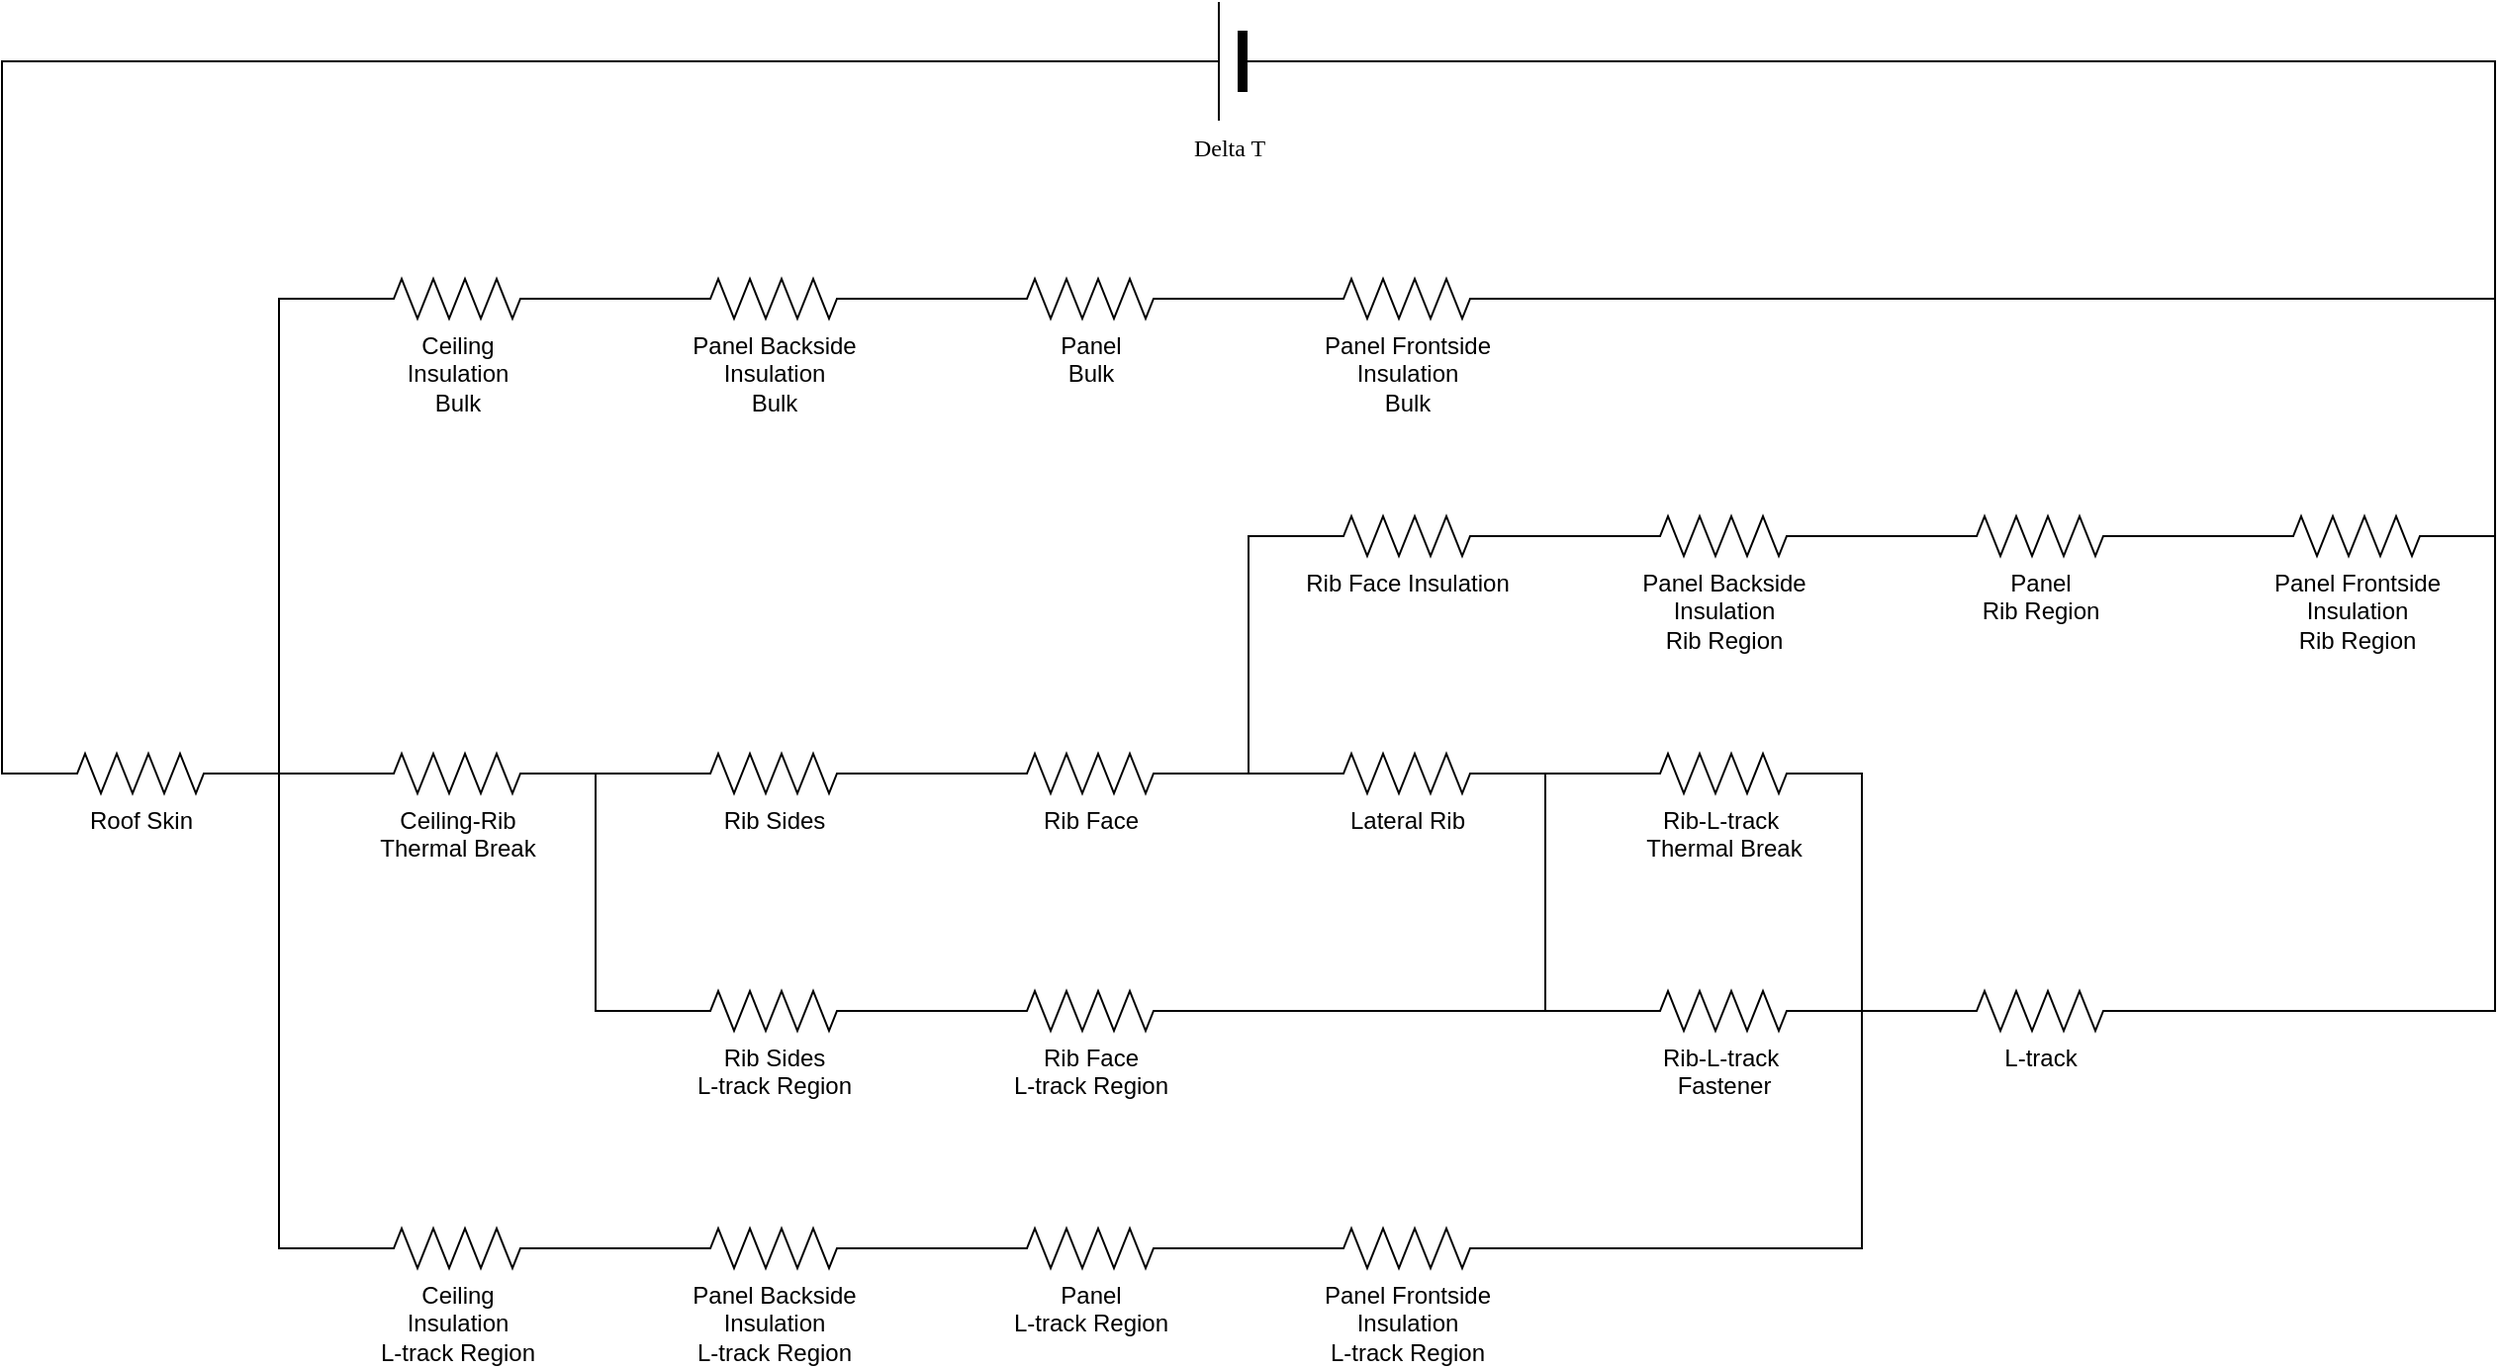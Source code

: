 <mxfile version="13.7.9" type="device"><diagram name="Page-1" id="7e0a89b8-554c-2b80-1dc8-d5c74ca68de4"><mxGraphModel dx="3295" dy="2430" grid="1" gridSize="10" guides="1" tooltips="1" connect="1" arrows="1" fold="1" page="1" pageScale="1" pageWidth="1100" pageHeight="850" background="#ffffff" math="1" shadow="0"><root><mxCell id="0"/><mxCell id="1" parent="0"/><mxCell id="XWPMpLtZKs2TKqJfHDc6-62" style="edgeStyle=orthogonalEdgeStyle;rounded=0;orthogonalLoop=1;jettySize=auto;html=1;exitX=1;exitY=0.5;exitDx=0;exitDy=0;exitPerimeter=0;entryX=0;entryY=0.5;entryDx=0;entryDy=0;entryPerimeter=0;endArrow=none;endFill=0;" edge="1" parent="1" source="1cb643a89b7d889d-7" target="XWPMpLtZKs2TKqJfHDc6-42"><mxGeometry relative="1" as="geometry"/></mxCell><mxCell id="1cb643a89b7d889d-7" value="Delta T" style="verticalLabelPosition=bottom;shadow=0;dashed=0;align=center;fillColor=#000000;html=1;verticalAlign=top;strokeWidth=1;shape=mxgraph.electrical.miscellaneous.monocell_battery;rounded=1;comic=0;labelBackgroundColor=none;fontFamily=Verdana;fontSize=12;flipH=1;rotation=0;" parent="1" vertex="1"><mxGeometry x="590" y="90" width="100" height="60" as="geometry"/></mxCell><mxCell id="XWPMpLtZKs2TKqJfHDc6-51" style="edgeStyle=orthogonalEdgeStyle;rounded=0;orthogonalLoop=1;jettySize=auto;html=1;exitX=1;exitY=0.5;exitDx=0;exitDy=0;exitPerimeter=0;entryX=0;entryY=0.5;entryDx=0;entryDy=0;entryPerimeter=0;endArrow=none;endFill=0;" edge="1" parent="1" source="XWPMpLtZKs2TKqJfHDc6-4" target="XWPMpLtZKs2TKqJfHDc6-12"><mxGeometry relative="1" as="geometry"/></mxCell><mxCell id="XWPMpLtZKs2TKqJfHDc6-4" value="Ceiling&lt;br&gt;Insulation&lt;br&gt;Bulk" style="pointerEvents=1;verticalLabelPosition=bottom;shadow=0;dashed=0;align=center;html=1;verticalAlign=top;shape=mxgraph.electrical.resistors.resistor_2;rotation=0;" vertex="1" parent="1"><mxGeometry x="200" y="230" width="100" height="20" as="geometry"/></mxCell><mxCell id="XWPMpLtZKs2TKqJfHDc6-40" style="edgeStyle=orthogonalEdgeStyle;rounded=0;orthogonalLoop=1;jettySize=auto;html=1;exitX=1;exitY=0.5;exitDx=0;exitDy=0;exitPerimeter=0;entryX=0;entryY=0.5;entryDx=0;entryDy=0;entryPerimeter=0;endArrow=none;endFill=0;" edge="1" parent="1" source="XWPMpLtZKs2TKqJfHDc6-5" target="XWPMpLtZKs2TKqJfHDc6-38"><mxGeometry relative="1" as="geometry"><Array as="points"><mxPoint x="320" y="480"/><mxPoint x="320" y="600"/></Array></mxGeometry></mxCell><mxCell id="XWPMpLtZKs2TKqJfHDc6-55" style="edgeStyle=orthogonalEdgeStyle;rounded=0;orthogonalLoop=1;jettySize=auto;html=1;exitX=1;exitY=0.5;exitDx=0;exitDy=0;exitPerimeter=0;entryX=0;entryY=0.5;entryDx=0;entryDy=0;entryPerimeter=0;endArrow=none;endFill=0;" edge="1" parent="1" source="XWPMpLtZKs2TKqJfHDc6-5" target="XWPMpLtZKs2TKqJfHDc6-6"><mxGeometry relative="1" as="geometry"/></mxCell><mxCell id="XWPMpLtZKs2TKqJfHDc6-5" value="Ceiling-Rib &lt;br&gt;Thermal Break" style="pointerEvents=1;verticalLabelPosition=bottom;shadow=0;dashed=0;align=center;html=1;verticalAlign=top;shape=mxgraph.electrical.resistors.resistor_2;rotation=0;" vertex="1" parent="1"><mxGeometry x="200" y="470" width="100" height="20" as="geometry"/></mxCell><mxCell id="XWPMpLtZKs2TKqJfHDc6-56" style="edgeStyle=orthogonalEdgeStyle;rounded=0;orthogonalLoop=1;jettySize=auto;html=1;exitX=1;exitY=0.5;exitDx=0;exitDy=0;exitPerimeter=0;entryX=0;entryY=0.5;entryDx=0;entryDy=0;entryPerimeter=0;endArrow=none;endFill=0;" edge="1" parent="1" source="XWPMpLtZKs2TKqJfHDc6-6" target="XWPMpLtZKs2TKqJfHDc6-7"><mxGeometry relative="1" as="geometry"/></mxCell><mxCell id="XWPMpLtZKs2TKqJfHDc6-6" value="Rib Sides" style="pointerEvents=1;verticalLabelPosition=bottom;shadow=0;dashed=0;align=center;html=1;verticalAlign=top;shape=mxgraph.electrical.resistors.resistor_2;rotation=0;" vertex="1" parent="1"><mxGeometry x="360" y="470" width="100" height="20" as="geometry"/></mxCell><mxCell id="XWPMpLtZKs2TKqJfHDc6-29" style="edgeStyle=orthogonalEdgeStyle;rounded=0;orthogonalLoop=1;jettySize=auto;html=1;exitX=1;exitY=0.5;exitDx=0;exitDy=0;exitPerimeter=0;entryX=0;entryY=0.5;entryDx=0;entryDy=0;entryPerimeter=0;endArrow=none;endFill=0;" edge="1" parent="1" source="XWPMpLtZKs2TKqJfHDc6-7" target="XWPMpLtZKs2TKqJfHDc6-24"><mxGeometry relative="1" as="geometry"/></mxCell><mxCell id="XWPMpLtZKs2TKqJfHDc6-30" style="edgeStyle=orthogonalEdgeStyle;rounded=0;orthogonalLoop=1;jettySize=auto;html=1;exitX=1;exitY=0.5;exitDx=0;exitDy=0;exitPerimeter=0;entryX=0;entryY=0.5;entryDx=0;entryDy=0;entryPerimeter=0;endArrow=none;endFill=0;" edge="1" parent="1" source="XWPMpLtZKs2TKqJfHDc6-7" target="XWPMpLtZKs2TKqJfHDc6-8"><mxGeometry relative="1" as="geometry"/></mxCell><mxCell id="XWPMpLtZKs2TKqJfHDc6-7" value="Rib Face" style="pointerEvents=1;verticalLabelPosition=bottom;shadow=0;dashed=0;align=center;html=1;verticalAlign=top;shape=mxgraph.electrical.resistors.resistor_2;rotation=0;" vertex="1" parent="1"><mxGeometry x="520" y="470" width="100" height="20" as="geometry"/></mxCell><mxCell id="XWPMpLtZKs2TKqJfHDc6-28" style="edgeStyle=orthogonalEdgeStyle;rounded=0;orthogonalLoop=1;jettySize=auto;html=1;exitX=1;exitY=0.5;exitDx=0;exitDy=0;exitPerimeter=0;entryX=0;entryY=0.5;entryDx=0;entryDy=0;entryPerimeter=0;endArrow=none;endFill=0;" edge="1" parent="1" source="XWPMpLtZKs2TKqJfHDc6-8" target="XWPMpLtZKs2TKqJfHDc6-21"><mxGeometry relative="1" as="geometry"><Array as="points"><mxPoint x="790" y="360"/><mxPoint x="790" y="360"/></Array></mxGeometry></mxCell><mxCell id="XWPMpLtZKs2TKqJfHDc6-8" value="Rib Face Insulation" style="pointerEvents=1;verticalLabelPosition=bottom;shadow=0;dashed=0;align=center;html=1;verticalAlign=top;shape=mxgraph.electrical.resistors.resistor_2;rotation=0;" vertex="1" parent="1"><mxGeometry x="680" y="350" width="100" height="20" as="geometry"/></mxCell><mxCell id="XWPMpLtZKs2TKqJfHDc6-25" style="edgeStyle=orthogonalEdgeStyle;rounded=0;orthogonalLoop=1;jettySize=auto;html=1;exitX=1;exitY=0.5;exitDx=0;exitDy=0;exitPerimeter=0;entryX=0;entryY=0.5;entryDx=0;entryDy=0;entryPerimeter=0;endArrow=none;endFill=0;" edge="1" parent="1" source="XWPMpLtZKs2TKqJfHDc6-9" target="XWPMpLtZKs2TKqJfHDc6-11"><mxGeometry relative="1" as="geometry"><Array as="points"><mxPoint x="960" y="480"/><mxPoint x="960" y="600"/></Array></mxGeometry></mxCell><mxCell id="XWPMpLtZKs2TKqJfHDc6-9" value="Rib-L-track&amp;nbsp;&lt;br&gt;Thermal Break" style="pointerEvents=1;verticalLabelPosition=bottom;shadow=0;dashed=0;align=center;html=1;verticalAlign=top;shape=mxgraph.electrical.resistors.resistor_2;rotation=0;" vertex="1" parent="1"><mxGeometry x="840" y="470" width="100" height="20" as="geometry"/></mxCell><mxCell id="XWPMpLtZKs2TKqJfHDc6-35" style="edgeStyle=orthogonalEdgeStyle;rounded=0;orthogonalLoop=1;jettySize=auto;html=1;exitX=1;exitY=0.5;exitDx=0;exitDy=0;exitPerimeter=0;entryX=0;entryY=0.5;entryDx=0;entryDy=0;entryPerimeter=0;endArrow=none;endFill=0;" edge="1" parent="1" source="XWPMpLtZKs2TKqJfHDc6-10" target="XWPMpLtZKs2TKqJfHDc6-11"><mxGeometry relative="1" as="geometry"/></mxCell><mxCell id="XWPMpLtZKs2TKqJfHDc6-10" value="Rib-L-track&amp;nbsp;&lt;br&gt;Fastener" style="pointerEvents=1;verticalLabelPosition=bottom;shadow=0;dashed=0;align=center;html=1;verticalAlign=top;shape=mxgraph.electrical.resistors.resistor_2;rotation=0;" vertex="1" parent="1"><mxGeometry x="840" y="590" width="100" height="20" as="geometry"/></mxCell><mxCell id="XWPMpLtZKs2TKqJfHDc6-61" style="edgeStyle=orthogonalEdgeStyle;rounded=0;orthogonalLoop=1;jettySize=auto;html=1;exitX=1;exitY=0.5;exitDx=0;exitDy=0;exitPerimeter=0;entryX=0;entryY=0.5;entryDx=0;entryDy=0;entryPerimeter=0;endArrow=none;endFill=0;" edge="1" parent="1" source="XWPMpLtZKs2TKqJfHDc6-11" target="1cb643a89b7d889d-7"><mxGeometry relative="1" as="geometry"><Array as="points"><mxPoint x="1280" y="600"/><mxPoint x="1280" y="120"/></Array></mxGeometry></mxCell><mxCell id="XWPMpLtZKs2TKqJfHDc6-11" value="L-track" style="pointerEvents=1;verticalLabelPosition=bottom;shadow=0;dashed=0;align=center;html=1;verticalAlign=top;shape=mxgraph.electrical.resistors.resistor_2;rotation=0;" vertex="1" parent="1"><mxGeometry x="1000" y="590" width="100" height="20" as="geometry"/></mxCell><mxCell id="XWPMpLtZKs2TKqJfHDc6-52" style="edgeStyle=orthogonalEdgeStyle;rounded=0;orthogonalLoop=1;jettySize=auto;html=1;exitX=1;exitY=0.5;exitDx=0;exitDy=0;exitPerimeter=0;entryX=0;entryY=0.5;entryDx=0;entryDy=0;entryPerimeter=0;endArrow=none;endFill=0;" edge="1" parent="1" source="XWPMpLtZKs2TKqJfHDc6-12" target="XWPMpLtZKs2TKqJfHDc6-13"><mxGeometry relative="1" as="geometry"/></mxCell><mxCell id="XWPMpLtZKs2TKqJfHDc6-12" value="Panel Backside&lt;br&gt;Insulation&lt;br&gt;Bulk" style="pointerEvents=1;verticalLabelPosition=bottom;shadow=0;dashed=0;align=center;html=1;verticalAlign=top;shape=mxgraph.electrical.resistors.resistor_2;rotation=0;" vertex="1" parent="1"><mxGeometry x="360" y="230" width="100" height="20" as="geometry"/></mxCell><mxCell id="XWPMpLtZKs2TKqJfHDc6-53" style="edgeStyle=orthogonalEdgeStyle;rounded=0;orthogonalLoop=1;jettySize=auto;html=1;exitX=1;exitY=0.5;exitDx=0;exitDy=0;exitPerimeter=0;entryX=0;entryY=0.5;entryDx=0;entryDy=0;entryPerimeter=0;endArrow=none;endFill=0;" edge="1" parent="1" source="XWPMpLtZKs2TKqJfHDc6-13" target="XWPMpLtZKs2TKqJfHDc6-14"><mxGeometry relative="1" as="geometry"/></mxCell><mxCell id="XWPMpLtZKs2TKqJfHDc6-13" value="Panel&lt;br&gt;Bulk" style="pointerEvents=1;verticalLabelPosition=bottom;shadow=0;dashed=0;align=center;html=1;verticalAlign=top;shape=mxgraph.electrical.resistors.resistor_2;rotation=0;" vertex="1" parent="1"><mxGeometry x="520" y="230" width="100" height="20" as="geometry"/></mxCell><mxCell id="XWPMpLtZKs2TKqJfHDc6-60" style="edgeStyle=orthogonalEdgeStyle;rounded=0;orthogonalLoop=1;jettySize=auto;html=1;exitX=1;exitY=0.5;exitDx=0;exitDy=0;exitPerimeter=0;endArrow=none;endFill=0;" edge="1" parent="1" source="XWPMpLtZKs2TKqJfHDc6-14" target="1cb643a89b7d889d-7"><mxGeometry relative="1" as="geometry"><Array as="points"><mxPoint x="1280" y="240"/><mxPoint x="1280" y="120"/></Array></mxGeometry></mxCell><mxCell id="XWPMpLtZKs2TKqJfHDc6-14" value="Panel Frontside&lt;br&gt;Insulation&lt;br&gt;Bulk" style="pointerEvents=1;verticalLabelPosition=bottom;shadow=0;dashed=0;align=center;html=1;verticalAlign=top;shape=mxgraph.electrical.resistors.resistor_2;rotation=0;" vertex="1" parent="1"><mxGeometry x="680" y="230" width="100" height="20" as="geometry"/></mxCell><mxCell id="XWPMpLtZKs2TKqJfHDc6-48" style="edgeStyle=orthogonalEdgeStyle;rounded=0;orthogonalLoop=1;jettySize=auto;html=1;exitX=1;exitY=0.5;exitDx=0;exitDy=0;exitPerimeter=0;entryX=0;entryY=0.5;entryDx=0;entryDy=0;entryPerimeter=0;endArrow=none;endFill=0;" edge="1" parent="1" source="XWPMpLtZKs2TKqJfHDc6-17" target="XWPMpLtZKs2TKqJfHDc6-18"><mxGeometry relative="1" as="geometry"/></mxCell><mxCell id="XWPMpLtZKs2TKqJfHDc6-17" value="Panel Backside&lt;br&gt;Insulation&lt;br&gt;L-track Region" style="pointerEvents=1;verticalLabelPosition=bottom;shadow=0;dashed=0;align=center;html=1;verticalAlign=top;shape=mxgraph.electrical.resistors.resistor_2;rotation=0;" vertex="1" parent="1"><mxGeometry x="360" y="710" width="100" height="20" as="geometry"/></mxCell><mxCell id="XWPMpLtZKs2TKqJfHDc6-54" style="edgeStyle=orthogonalEdgeStyle;rounded=0;orthogonalLoop=1;jettySize=auto;html=1;exitX=1;exitY=0.5;exitDx=0;exitDy=0;exitPerimeter=0;entryX=0;entryY=0.5;entryDx=0;entryDy=0;entryPerimeter=0;endArrow=none;endFill=0;" edge="1" parent="1" source="XWPMpLtZKs2TKqJfHDc6-18" target="XWPMpLtZKs2TKqJfHDc6-19"><mxGeometry relative="1" as="geometry"/></mxCell><mxCell id="XWPMpLtZKs2TKqJfHDc6-18" value="Panel&lt;br&gt;L-track Region" style="pointerEvents=1;verticalLabelPosition=bottom;shadow=0;dashed=0;align=center;html=1;verticalAlign=top;shape=mxgraph.electrical.resistors.resistor_2;rotation=0;" vertex="1" parent="1"><mxGeometry x="520" y="710" width="100" height="20" as="geometry"/></mxCell><mxCell id="XWPMpLtZKs2TKqJfHDc6-36" style="edgeStyle=orthogonalEdgeStyle;rounded=0;orthogonalLoop=1;jettySize=auto;html=1;exitX=1;exitY=0.5;exitDx=0;exitDy=0;exitPerimeter=0;entryX=0;entryY=0.5;entryDx=0;entryDy=0;entryPerimeter=0;endArrow=none;endFill=0;" edge="1" parent="1" source="XWPMpLtZKs2TKqJfHDc6-19" target="XWPMpLtZKs2TKqJfHDc6-11"><mxGeometry relative="1" as="geometry"><Array as="points"><mxPoint x="960" y="720"/><mxPoint x="960" y="600"/></Array></mxGeometry></mxCell><mxCell id="XWPMpLtZKs2TKqJfHDc6-19" value="Panel Frontside&lt;br&gt;Insulation&lt;br&gt;L-track Region" style="pointerEvents=1;verticalLabelPosition=bottom;shadow=0;dashed=0;align=center;html=1;verticalAlign=top;shape=mxgraph.electrical.resistors.resistor_2;rotation=0;" vertex="1" parent="1"><mxGeometry x="680" y="710" width="100" height="20" as="geometry"/></mxCell><mxCell id="XWPMpLtZKs2TKqJfHDc6-47" style="edgeStyle=orthogonalEdgeStyle;rounded=0;orthogonalLoop=1;jettySize=auto;html=1;exitX=1;exitY=0.5;exitDx=0;exitDy=0;exitPerimeter=0;entryX=0;entryY=0.5;entryDx=0;entryDy=0;entryPerimeter=0;endArrow=none;endFill=0;" edge="1" parent="1" source="XWPMpLtZKs2TKqJfHDc6-20" target="XWPMpLtZKs2TKqJfHDc6-17"><mxGeometry relative="1" as="geometry"/></mxCell><mxCell id="XWPMpLtZKs2TKqJfHDc6-20" value="Ceiling&lt;br&gt;Insulation&lt;br&gt;L-track Region" style="pointerEvents=1;verticalLabelPosition=bottom;shadow=0;dashed=0;align=center;html=1;verticalAlign=top;shape=mxgraph.electrical.resistors.resistor_2;rotation=0;" vertex="1" parent="1"><mxGeometry x="200" y="710" width="100" height="20" as="geometry"/></mxCell><mxCell id="XWPMpLtZKs2TKqJfHDc6-33" style="edgeStyle=orthogonalEdgeStyle;rounded=0;orthogonalLoop=1;jettySize=auto;html=1;exitX=1;exitY=0.5;exitDx=0;exitDy=0;exitPerimeter=0;entryX=0;entryY=0.5;entryDx=0;entryDy=0;entryPerimeter=0;endArrow=none;endFill=0;" edge="1" parent="1" source="XWPMpLtZKs2TKqJfHDc6-21" target="XWPMpLtZKs2TKqJfHDc6-22"><mxGeometry relative="1" as="geometry"/></mxCell><mxCell id="XWPMpLtZKs2TKqJfHDc6-21" value="Panel Backside&lt;br&gt;Insulation&lt;br&gt;Rib Region" style="pointerEvents=1;verticalLabelPosition=bottom;shadow=0;dashed=0;align=center;html=1;verticalAlign=top;shape=mxgraph.electrical.resistors.resistor_2;rotation=0;" vertex="1" parent="1"><mxGeometry x="840" y="350" width="100" height="20" as="geometry"/></mxCell><mxCell id="XWPMpLtZKs2TKqJfHDc6-34" style="edgeStyle=orthogonalEdgeStyle;rounded=0;orthogonalLoop=1;jettySize=auto;html=1;exitX=1;exitY=0.5;exitDx=0;exitDy=0;exitPerimeter=0;entryX=0;entryY=0.5;entryDx=0;entryDy=0;entryPerimeter=0;endArrow=none;endFill=0;" edge="1" parent="1" source="XWPMpLtZKs2TKqJfHDc6-22" target="XWPMpLtZKs2TKqJfHDc6-23"><mxGeometry relative="1" as="geometry"/></mxCell><mxCell id="XWPMpLtZKs2TKqJfHDc6-22" value="Panel&lt;br&gt;Rib Region" style="pointerEvents=1;verticalLabelPosition=bottom;shadow=0;dashed=0;align=center;html=1;verticalAlign=top;shape=mxgraph.electrical.resistors.resistor_2;rotation=0;" vertex="1" parent="1"><mxGeometry x="1000" y="350" width="100" height="20" as="geometry"/></mxCell><mxCell id="XWPMpLtZKs2TKqJfHDc6-58" style="edgeStyle=orthogonalEdgeStyle;rounded=0;orthogonalLoop=1;jettySize=auto;html=1;exitX=1;exitY=0.5;exitDx=0;exitDy=0;exitPerimeter=0;entryX=0;entryY=0.5;entryDx=0;entryDy=0;entryPerimeter=0;endArrow=none;endFill=0;" edge="1" parent="1" source="XWPMpLtZKs2TKqJfHDc6-23" target="1cb643a89b7d889d-7"><mxGeometry relative="1" as="geometry"/></mxCell><mxCell id="XWPMpLtZKs2TKqJfHDc6-23" value="Panel Frontside&lt;br&gt;Insulation&lt;br&gt;Rib Region" style="pointerEvents=1;verticalLabelPosition=bottom;shadow=0;dashed=0;align=center;html=1;verticalAlign=top;shape=mxgraph.electrical.resistors.resistor_2;rotation=0;" vertex="1" parent="1"><mxGeometry x="1160" y="350" width="100" height="20" as="geometry"/></mxCell><mxCell id="XWPMpLtZKs2TKqJfHDc6-31" style="edgeStyle=orthogonalEdgeStyle;rounded=0;orthogonalLoop=1;jettySize=auto;html=1;exitX=1;exitY=0.5;exitDx=0;exitDy=0;exitPerimeter=0;entryX=0;entryY=0.5;entryDx=0;entryDy=0;entryPerimeter=0;endArrow=none;endFill=0;" edge="1" parent="1" source="XWPMpLtZKs2TKqJfHDc6-24" target="XWPMpLtZKs2TKqJfHDc6-9"><mxGeometry relative="1" as="geometry"/></mxCell><mxCell id="XWPMpLtZKs2TKqJfHDc6-32" style="edgeStyle=orthogonalEdgeStyle;rounded=0;orthogonalLoop=1;jettySize=auto;html=1;exitX=1;exitY=0.5;exitDx=0;exitDy=0;exitPerimeter=0;entryX=0;entryY=0.5;entryDx=0;entryDy=0;entryPerimeter=0;endArrow=none;endFill=0;" edge="1" parent="1" source="XWPMpLtZKs2TKqJfHDc6-24" target="XWPMpLtZKs2TKqJfHDc6-10"><mxGeometry relative="1" as="geometry"><Array as="points"><mxPoint x="800" y="480"/><mxPoint x="800" y="600"/></Array></mxGeometry></mxCell><mxCell id="XWPMpLtZKs2TKqJfHDc6-24" value="Lateral Rib" style="pointerEvents=1;verticalLabelPosition=bottom;shadow=0;dashed=0;align=center;html=1;verticalAlign=top;shape=mxgraph.electrical.resistors.resistor_2;rotation=0;" vertex="1" parent="1"><mxGeometry x="680" y="470" width="100" height="20" as="geometry"/></mxCell><mxCell id="XWPMpLtZKs2TKqJfHDc6-41" style="edgeStyle=orthogonalEdgeStyle;rounded=0;orthogonalLoop=1;jettySize=auto;html=1;exitX=1;exitY=0.5;exitDx=0;exitDy=0;exitPerimeter=0;entryX=0;entryY=0.5;entryDx=0;entryDy=0;entryPerimeter=0;endArrow=none;endFill=0;" edge="1" parent="1" source="XWPMpLtZKs2TKqJfHDc6-37" target="XWPMpLtZKs2TKqJfHDc6-10"><mxGeometry relative="1" as="geometry"/></mxCell><mxCell id="XWPMpLtZKs2TKqJfHDc6-37" value="Rib Face&lt;br&gt;L-track Region" style="pointerEvents=1;verticalLabelPosition=bottom;shadow=0;dashed=0;align=center;html=1;verticalAlign=top;shape=mxgraph.electrical.resistors.resistor_2;rotation=0;" vertex="1" parent="1"><mxGeometry x="520" y="590" width="100" height="20" as="geometry"/></mxCell><mxCell id="XWPMpLtZKs2TKqJfHDc6-49" style="edgeStyle=orthogonalEdgeStyle;rounded=0;orthogonalLoop=1;jettySize=auto;html=1;exitX=1;exitY=0.5;exitDx=0;exitDy=0;exitPerimeter=0;entryX=0;entryY=0.5;entryDx=0;entryDy=0;entryPerimeter=0;endArrow=none;endFill=0;" edge="1" parent="1" source="XWPMpLtZKs2TKqJfHDc6-38" target="XWPMpLtZKs2TKqJfHDc6-37"><mxGeometry relative="1" as="geometry"/></mxCell><mxCell id="XWPMpLtZKs2TKqJfHDc6-38" value="Rib Sides&lt;br&gt;L-track Region" style="pointerEvents=1;verticalLabelPosition=bottom;shadow=0;dashed=0;align=center;html=1;verticalAlign=top;shape=mxgraph.electrical.resistors.resistor_2;rotation=0;" vertex="1" parent="1"><mxGeometry x="360" y="590" width="100" height="20" as="geometry"/></mxCell><mxCell id="XWPMpLtZKs2TKqJfHDc6-43" style="edgeStyle=orthogonalEdgeStyle;rounded=0;orthogonalLoop=1;jettySize=auto;html=1;exitX=1;exitY=0.5;exitDx=0;exitDy=0;exitPerimeter=0;entryX=0;entryY=0.5;entryDx=0;entryDy=0;entryPerimeter=0;endArrow=none;endFill=0;" edge="1" parent="1" source="XWPMpLtZKs2TKqJfHDc6-42" target="XWPMpLtZKs2TKqJfHDc6-5"><mxGeometry relative="1" as="geometry"/></mxCell><mxCell id="XWPMpLtZKs2TKqJfHDc6-46" style="edgeStyle=orthogonalEdgeStyle;rounded=0;orthogonalLoop=1;jettySize=auto;html=1;exitX=1;exitY=0.5;exitDx=0;exitDy=0;exitPerimeter=0;entryX=0;entryY=0.5;entryDx=0;entryDy=0;entryPerimeter=0;endArrow=none;endFill=0;" edge="1" parent="1" source="XWPMpLtZKs2TKqJfHDc6-42" target="XWPMpLtZKs2TKqJfHDc6-20"><mxGeometry relative="1" as="geometry"><Array as="points"><mxPoint x="160" y="480"/><mxPoint x="160" y="720"/></Array></mxGeometry></mxCell><mxCell id="XWPMpLtZKs2TKqJfHDc6-50" style="edgeStyle=orthogonalEdgeStyle;rounded=0;orthogonalLoop=1;jettySize=auto;html=1;exitX=1;exitY=0.5;exitDx=0;exitDy=0;exitPerimeter=0;entryX=0;entryY=0.5;entryDx=0;entryDy=0;entryPerimeter=0;endArrow=none;endFill=0;" edge="1" parent="1" source="XWPMpLtZKs2TKqJfHDc6-42" target="XWPMpLtZKs2TKqJfHDc6-4"><mxGeometry relative="1" as="geometry"><Array as="points"><mxPoint x="160" y="480"/><mxPoint x="160" y="240"/></Array></mxGeometry></mxCell><mxCell id="XWPMpLtZKs2TKqJfHDc6-42" value="Roof Skin" style="pointerEvents=1;verticalLabelPosition=bottom;shadow=0;dashed=0;align=center;html=1;verticalAlign=top;shape=mxgraph.electrical.resistors.resistor_2;rotation=0;" vertex="1" parent="1"><mxGeometry x="40" y="470" width="100" height="20" as="geometry"/></mxCell></root></mxGraphModel></diagram></mxfile>